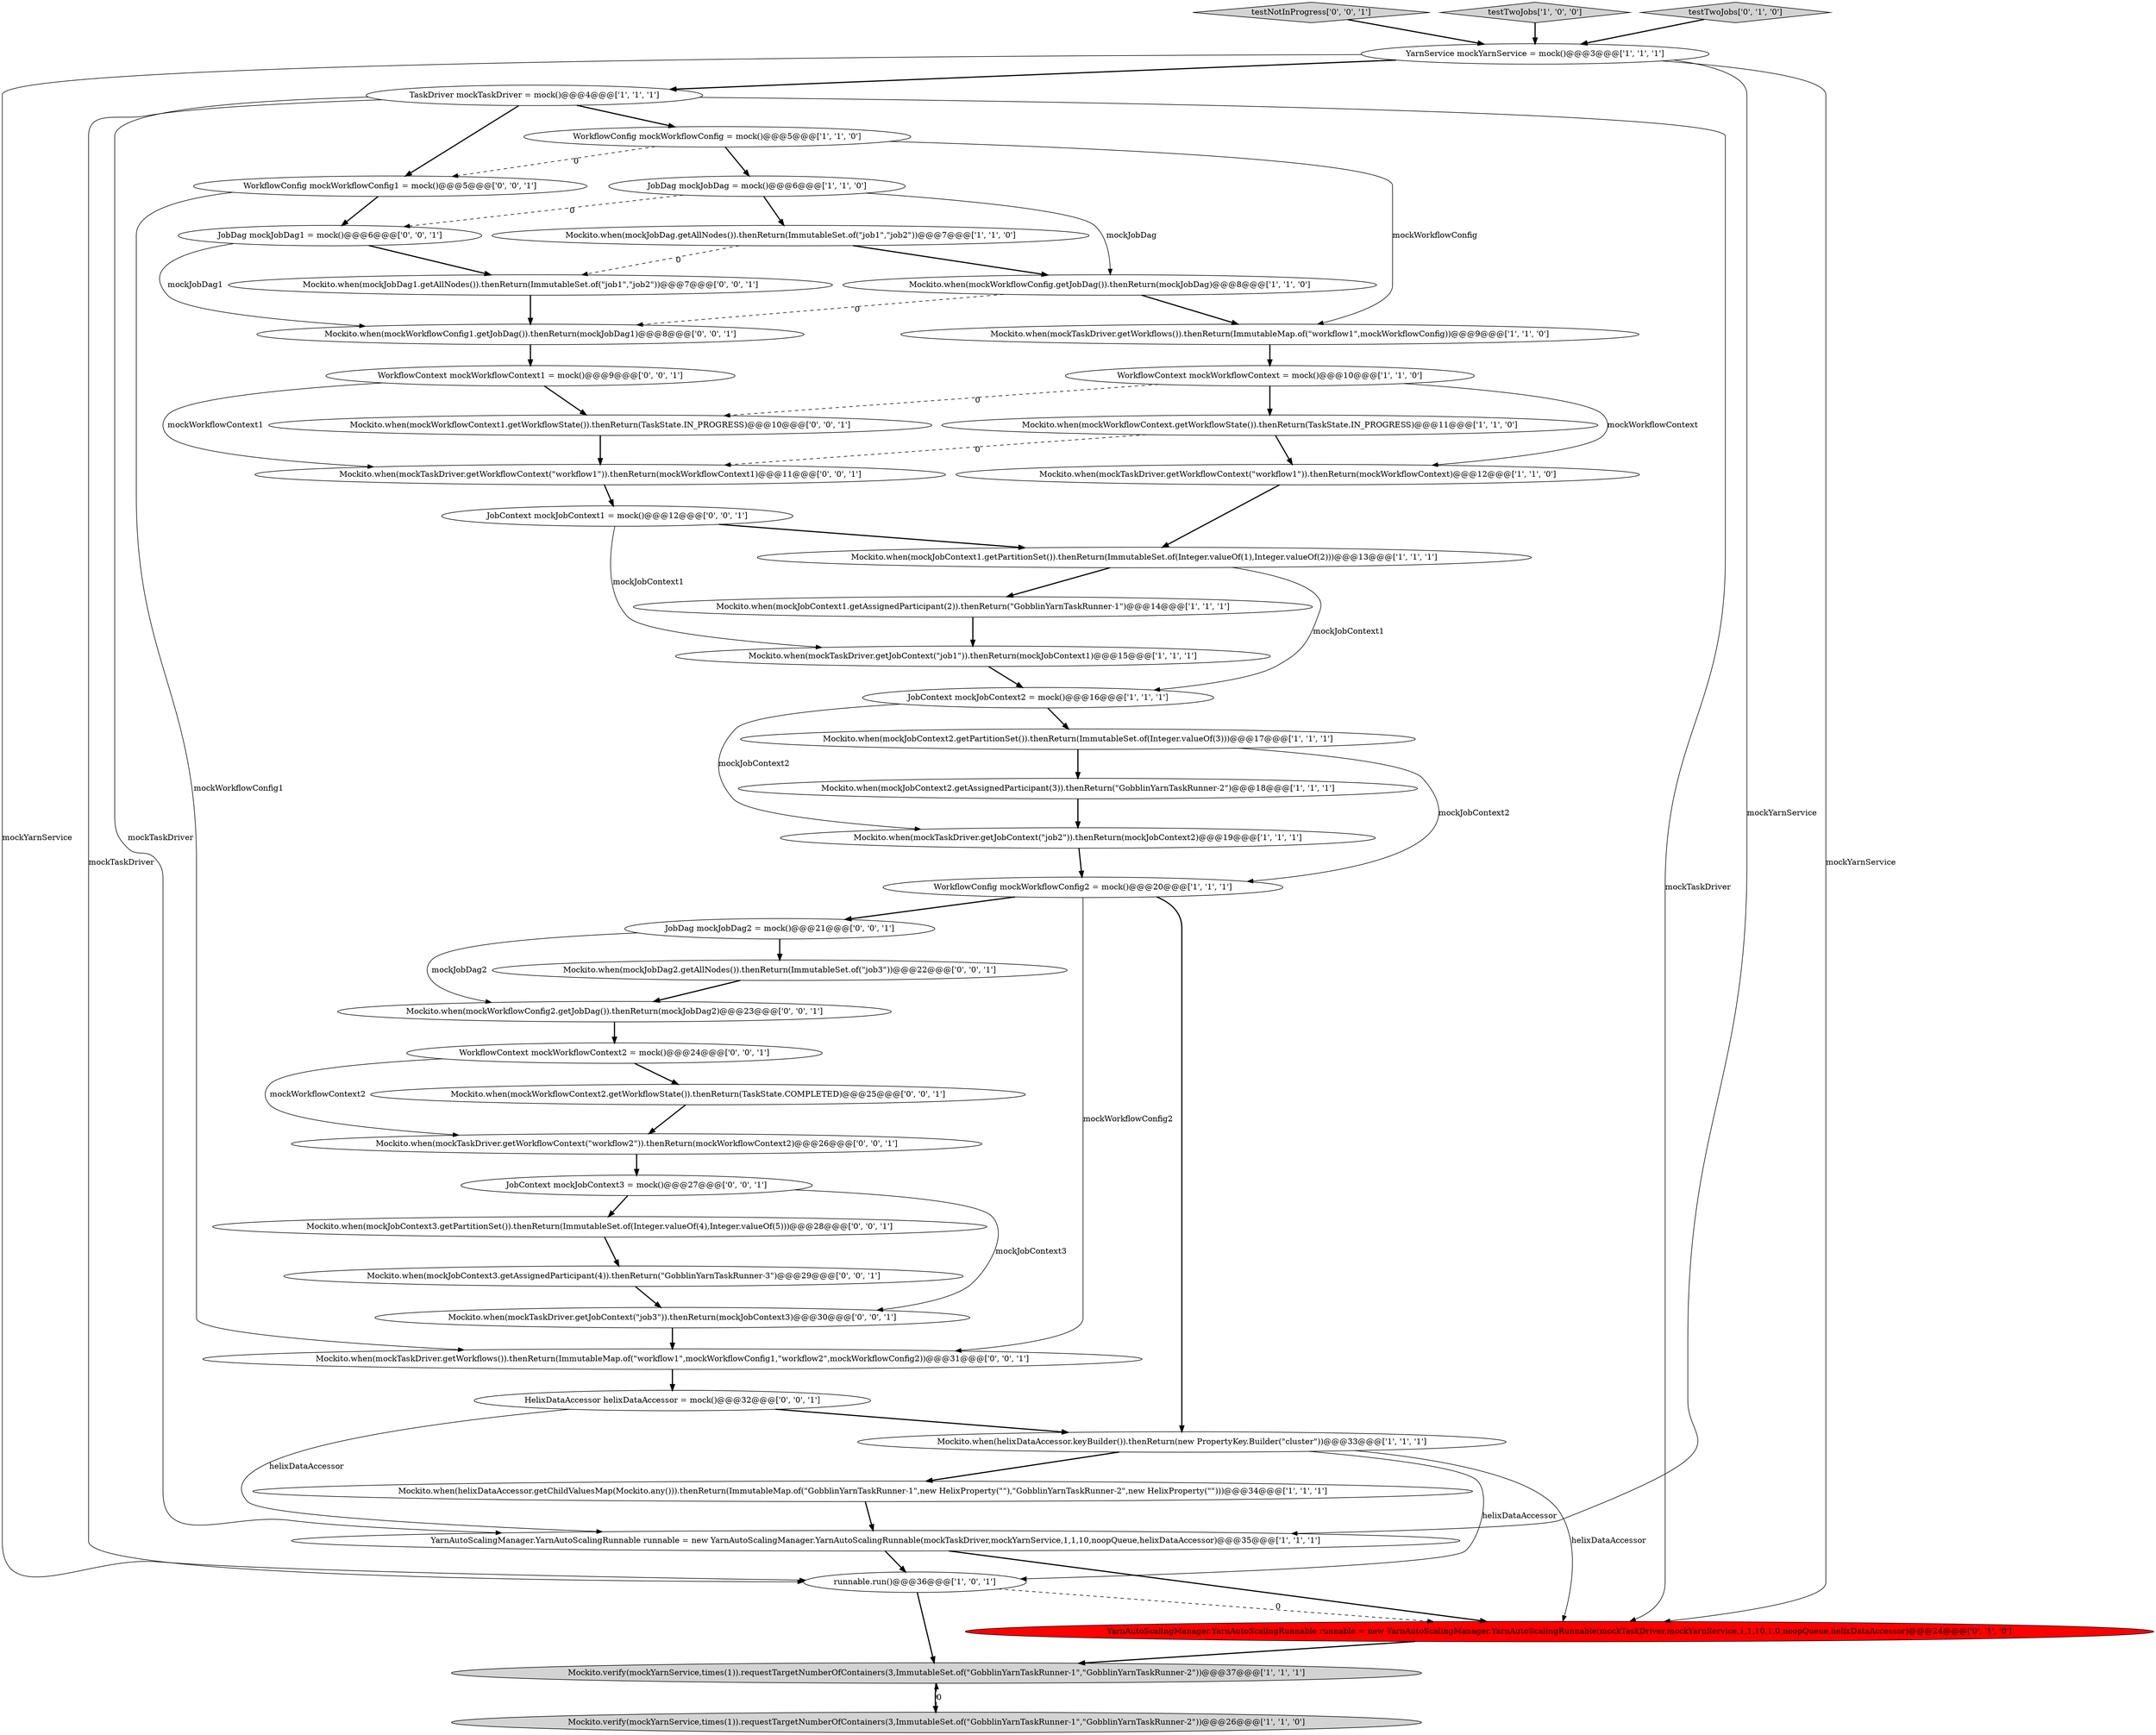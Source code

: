 digraph {
32 [style = filled, label = "WorkflowContext mockWorkflowContext2 = mock()@@@24@@@['0', '0', '1']", fillcolor = white, shape = ellipse image = "AAA0AAABBB3BBB"];
14 [style = filled, label = "WorkflowConfig mockWorkflowConfig2 = mock()@@@20@@@['1', '1', '1']", fillcolor = white, shape = ellipse image = "AAA0AAABBB1BBB"];
16 [style = filled, label = "WorkflowContext mockWorkflowContext = mock()@@@10@@@['1', '1', '0']", fillcolor = white, shape = ellipse image = "AAA0AAABBB1BBB"];
37 [style = filled, label = "JobContext mockJobContext1 = mock()@@@12@@@['0', '0', '1']", fillcolor = white, shape = ellipse image = "AAA0AAABBB3BBB"];
44 [style = filled, label = "testNotInProgress['0', '0', '1']", fillcolor = lightgray, shape = diamond image = "AAA0AAABBB3BBB"];
40 [style = filled, label = "HelixDataAccessor helixDataAccessor = mock()@@@32@@@['0', '0', '1']", fillcolor = white, shape = ellipse image = "AAA0AAABBB3BBB"];
27 [style = filled, label = "Mockito.when(mockTaskDriver.getWorkflowContext(\"workflow2\")).thenReturn(mockWorkflowContext2)@@@26@@@['0', '0', '1']", fillcolor = white, shape = ellipse image = "AAA0AAABBB3BBB"];
22 [style = filled, label = "Mockito.when(mockJobContext1.getAssignedParticipant(2)).thenReturn(\"GobblinYarnTaskRunner-1\")@@@14@@@['1', '1', '1']", fillcolor = white, shape = ellipse image = "AAA0AAABBB1BBB"];
19 [style = filled, label = "testTwoJobs['1', '0', '0']", fillcolor = lightgray, shape = diamond image = "AAA0AAABBB1BBB"];
20 [style = filled, label = "Mockito.when(mockJobDag.getAllNodes()).thenReturn(ImmutableSet.of(\"job1\",\"job2\"))@@@7@@@['1', '1', '0']", fillcolor = white, shape = ellipse image = "AAA0AAABBB1BBB"];
13 [style = filled, label = "Mockito.when(mockJobContext2.getAssignedParticipant(3)).thenReturn(\"GobblinYarnTaskRunner-2\")@@@18@@@['1', '1', '1']", fillcolor = white, shape = ellipse image = "AAA0AAABBB1BBB"];
0 [style = filled, label = "Mockito.when(mockWorkflowContext.getWorkflowState()).thenReturn(TaskState.IN_PROGRESS)@@@11@@@['1', '1', '0']", fillcolor = white, shape = ellipse image = "AAA0AAABBB1BBB"];
42 [style = filled, label = "Mockito.when(mockTaskDriver.getWorkflowContext(\"workflow1\")).thenReturn(mockWorkflowContext1)@@@11@@@['0', '0', '1']", fillcolor = white, shape = ellipse image = "AAA0AAABBB3BBB"];
36 [style = filled, label = "Mockito.when(mockWorkflowConfig2.getJobDag()).thenReturn(mockJobDag2)@@@23@@@['0', '0', '1']", fillcolor = white, shape = ellipse image = "AAA0AAABBB3BBB"];
7 [style = filled, label = "Mockito.verify(mockYarnService,times(1)).requestTargetNumberOfContainers(3,ImmutableSet.of(\"GobblinYarnTaskRunner-1\",\"GobblinYarnTaskRunner-2\"))@@@37@@@['1', '1', '1']", fillcolor = lightgray, shape = ellipse image = "AAA0AAABBB1BBB"];
47 [style = filled, label = "Mockito.when(mockJobContext3.getPartitionSet()).thenReturn(ImmutableSet.of(Integer.valueOf(4),Integer.valueOf(5)))@@@28@@@['0', '0', '1']", fillcolor = white, shape = ellipse image = "AAA0AAABBB3BBB"];
21 [style = filled, label = "TaskDriver mockTaskDriver = mock()@@@4@@@['1', '1', '1']", fillcolor = white, shape = ellipse image = "AAA0AAABBB1BBB"];
5 [style = filled, label = "JobContext mockJobContext2 = mock()@@@16@@@['1', '1', '1']", fillcolor = white, shape = ellipse image = "AAA0AAABBB1BBB"];
1 [style = filled, label = "Mockito.when(mockTaskDriver.getJobContext(\"job2\")).thenReturn(mockJobContext2)@@@19@@@['1', '1', '1']", fillcolor = white, shape = ellipse image = "AAA0AAABBB1BBB"];
24 [style = filled, label = "Mockito.when(mockTaskDriver.getJobContext(\"job1\")).thenReturn(mockJobContext1)@@@15@@@['1', '1', '1']", fillcolor = white, shape = ellipse image = "AAA0AAABBB1BBB"];
38 [style = filled, label = "JobDag mockJobDag2 = mock()@@@21@@@['0', '0', '1']", fillcolor = white, shape = ellipse image = "AAA0AAABBB3BBB"];
10 [style = filled, label = "runnable.run()@@@36@@@['1', '0', '1']", fillcolor = white, shape = ellipse image = "AAA0AAABBB1BBB"];
18 [style = filled, label = "WorkflowConfig mockWorkflowConfig = mock()@@@5@@@['1', '1', '0']", fillcolor = white, shape = ellipse image = "AAA0AAABBB1BBB"];
25 [style = filled, label = "testTwoJobs['0', '1', '0']", fillcolor = lightgray, shape = diamond image = "AAA0AAABBB2BBB"];
29 [style = filled, label = "Mockito.when(mockJobContext3.getAssignedParticipant(4)).thenReturn(\"GobblinYarnTaskRunner-3\")@@@29@@@['0', '0', '1']", fillcolor = white, shape = ellipse image = "AAA0AAABBB3BBB"];
23 [style = filled, label = "Mockito.when(mockTaskDriver.getWorkflows()).thenReturn(ImmutableMap.of(\"workflow1\",mockWorkflowConfig))@@@9@@@['1', '1', '0']", fillcolor = white, shape = ellipse image = "AAA0AAABBB1BBB"];
33 [style = filled, label = "JobDag mockJobDag1 = mock()@@@6@@@['0', '0', '1']", fillcolor = white, shape = ellipse image = "AAA0AAABBB3BBB"];
11 [style = filled, label = "Mockito.when(helixDataAccessor.getChildValuesMap(Mockito.any())).thenReturn(ImmutableMap.of(\"GobblinYarnTaskRunner-1\",new HelixProperty(\"\"),\"GobblinYarnTaskRunner-2\",new HelixProperty(\"\")))@@@34@@@['1', '1', '1']", fillcolor = white, shape = ellipse image = "AAA0AAABBB1BBB"];
3 [style = filled, label = "Mockito.verify(mockYarnService,times(1)).requestTargetNumberOfContainers(3,ImmutableSet.of(\"GobblinYarnTaskRunner-1\",\"GobblinYarnTaskRunner-2\"))@@@26@@@['1', '1', '0']", fillcolor = lightgray, shape = ellipse image = "AAA0AAABBB1BBB"];
17 [style = filled, label = "JobDag mockJobDag = mock()@@@6@@@['1', '1', '0']", fillcolor = white, shape = ellipse image = "AAA0AAABBB1BBB"];
8 [style = filled, label = "Mockito.when(mockWorkflowConfig.getJobDag()).thenReturn(mockJobDag)@@@8@@@['1', '1', '0']", fillcolor = white, shape = ellipse image = "AAA0AAABBB1BBB"];
28 [style = filled, label = "Mockito.when(mockWorkflowContext2.getWorkflowState()).thenReturn(TaskState.COMPLETED)@@@25@@@['0', '0', '1']", fillcolor = white, shape = ellipse image = "AAA0AAABBB3BBB"];
4 [style = filled, label = "Mockito.when(helixDataAccessor.keyBuilder()).thenReturn(new PropertyKey.Builder(\"cluster\"))@@@33@@@['1', '1', '1']", fillcolor = white, shape = ellipse image = "AAA0AAABBB1BBB"];
26 [style = filled, label = "YarnAutoScalingManager.YarnAutoScalingRunnable runnable = new YarnAutoScalingManager.YarnAutoScalingRunnable(mockTaskDriver,mockYarnService,1,1,10,1.0,noopQueue,helixDataAccessor)@@@24@@@['0', '1', '0']", fillcolor = red, shape = ellipse image = "AAA1AAABBB2BBB"];
30 [style = filled, label = "Mockito.when(mockTaskDriver.getWorkflows()).thenReturn(ImmutableMap.of(\"workflow1\",mockWorkflowConfig1,\"workflow2\",mockWorkflowConfig2))@@@31@@@['0', '0', '1']", fillcolor = white, shape = ellipse image = "AAA0AAABBB3BBB"];
12 [style = filled, label = "YarnService mockYarnService = mock()@@@3@@@['1', '1', '1']", fillcolor = white, shape = ellipse image = "AAA0AAABBB1BBB"];
9 [style = filled, label = "Mockito.when(mockJobContext1.getPartitionSet()).thenReturn(ImmutableSet.of(Integer.valueOf(1),Integer.valueOf(2)))@@@13@@@['1', '1', '1']", fillcolor = white, shape = ellipse image = "AAA0AAABBB1BBB"];
46 [style = filled, label = "Mockito.when(mockTaskDriver.getJobContext(\"job3\")).thenReturn(mockJobContext3)@@@30@@@['0', '0', '1']", fillcolor = white, shape = ellipse image = "AAA0AAABBB3BBB"];
31 [style = filled, label = "Mockito.when(mockJobDag2.getAllNodes()).thenReturn(ImmutableSet.of(\"job3\"))@@@22@@@['0', '0', '1']", fillcolor = white, shape = ellipse image = "AAA0AAABBB3BBB"];
43 [style = filled, label = "Mockito.when(mockWorkflowConfig1.getJobDag()).thenReturn(mockJobDag1)@@@8@@@['0', '0', '1']", fillcolor = white, shape = ellipse image = "AAA0AAABBB3BBB"];
2 [style = filled, label = "YarnAutoScalingManager.YarnAutoScalingRunnable runnable = new YarnAutoScalingManager.YarnAutoScalingRunnable(mockTaskDriver,mockYarnService,1,1,10,noopQueue,helixDataAccessor)@@@35@@@['1', '1', '1']", fillcolor = white, shape = ellipse image = "AAA0AAABBB1BBB"];
35 [style = filled, label = "WorkflowConfig mockWorkflowConfig1 = mock()@@@5@@@['0', '0', '1']", fillcolor = white, shape = ellipse image = "AAA0AAABBB3BBB"];
6 [style = filled, label = "Mockito.when(mockJobContext2.getPartitionSet()).thenReturn(ImmutableSet.of(Integer.valueOf(3)))@@@17@@@['1', '1', '1']", fillcolor = white, shape = ellipse image = "AAA0AAABBB1BBB"];
34 [style = filled, label = "WorkflowContext mockWorkflowContext1 = mock()@@@9@@@['0', '0', '1']", fillcolor = white, shape = ellipse image = "AAA0AAABBB3BBB"];
39 [style = filled, label = "JobContext mockJobContext3 = mock()@@@27@@@['0', '0', '1']", fillcolor = white, shape = ellipse image = "AAA0AAABBB3BBB"];
41 [style = filled, label = "Mockito.when(mockJobDag1.getAllNodes()).thenReturn(ImmutableSet.of(\"job1\",\"job2\"))@@@7@@@['0', '0', '1']", fillcolor = white, shape = ellipse image = "AAA0AAABBB3BBB"];
45 [style = filled, label = "Mockito.when(mockWorkflowContext1.getWorkflowState()).thenReturn(TaskState.IN_PROGRESS)@@@10@@@['0', '0', '1']", fillcolor = white, shape = ellipse image = "AAA0AAABBB3BBB"];
15 [style = filled, label = "Mockito.when(mockTaskDriver.getWorkflowContext(\"workflow1\")).thenReturn(mockWorkflowContext)@@@12@@@['1', '1', '0']", fillcolor = white, shape = ellipse image = "AAA0AAABBB1BBB"];
9->22 [style = bold, label=""];
40->4 [style = bold, label=""];
12->10 [style = solid, label="mockYarnService"];
21->26 [style = solid, label="mockTaskDriver"];
23->16 [style = bold, label=""];
16->0 [style = bold, label=""];
2->26 [style = bold, label=""];
42->37 [style = bold, label=""];
6->14 [style = solid, label="mockJobContext2"];
26->7 [style = bold, label=""];
8->23 [style = bold, label=""];
19->12 [style = bold, label=""];
39->46 [style = solid, label="mockJobContext3"];
3->7 [style = dashed, label="0"];
12->21 [style = bold, label=""];
4->10 [style = solid, label="helixDataAccessor"];
38->36 [style = solid, label="mockJobDag2"];
34->45 [style = bold, label=""];
35->33 [style = bold, label=""];
18->17 [style = bold, label=""];
34->42 [style = solid, label="mockWorkflowContext1"];
31->36 [style = bold, label=""];
33->41 [style = bold, label=""];
14->38 [style = bold, label=""];
36->32 [style = bold, label=""];
32->27 [style = solid, label="mockWorkflowContext2"];
17->33 [style = dashed, label="0"];
38->31 [style = bold, label=""];
2->10 [style = bold, label=""];
10->7 [style = bold, label=""];
44->12 [style = bold, label=""];
4->26 [style = solid, label="helixDataAccessor"];
11->2 [style = bold, label=""];
0->15 [style = bold, label=""];
21->18 [style = bold, label=""];
13->1 [style = bold, label=""];
24->5 [style = bold, label=""];
7->3 [style = bold, label=""];
37->9 [style = bold, label=""];
40->2 [style = solid, label="helixDataAccessor"];
18->35 [style = dashed, label="0"];
8->43 [style = dashed, label="0"];
47->29 [style = bold, label=""];
12->26 [style = solid, label="mockYarnService"];
35->30 [style = solid, label="mockWorkflowConfig1"];
14->30 [style = solid, label="mockWorkflowConfig2"];
27->39 [style = bold, label=""];
20->8 [style = bold, label=""];
10->26 [style = dashed, label="0"];
21->2 [style = solid, label="mockTaskDriver"];
46->30 [style = bold, label=""];
21->10 [style = solid, label="mockTaskDriver"];
37->24 [style = solid, label="mockJobContext1"];
5->6 [style = bold, label=""];
18->23 [style = solid, label="mockWorkflowConfig"];
0->42 [style = dashed, label="0"];
25->12 [style = bold, label=""];
20->41 [style = dashed, label="0"];
15->9 [style = bold, label=""];
33->43 [style = solid, label="mockJobDag1"];
6->13 [style = bold, label=""];
29->46 [style = bold, label=""];
16->45 [style = dashed, label="0"];
16->15 [style = solid, label="mockWorkflowContext"];
45->42 [style = bold, label=""];
30->40 [style = bold, label=""];
17->20 [style = bold, label=""];
1->14 [style = bold, label=""];
17->8 [style = solid, label="mockJobDag"];
39->47 [style = bold, label=""];
28->27 [style = bold, label=""];
22->24 [style = bold, label=""];
21->35 [style = bold, label=""];
4->11 [style = bold, label=""];
43->34 [style = bold, label=""];
41->43 [style = bold, label=""];
32->28 [style = bold, label=""];
5->1 [style = solid, label="mockJobContext2"];
12->2 [style = solid, label="mockYarnService"];
14->4 [style = bold, label=""];
9->5 [style = solid, label="mockJobContext1"];
}

